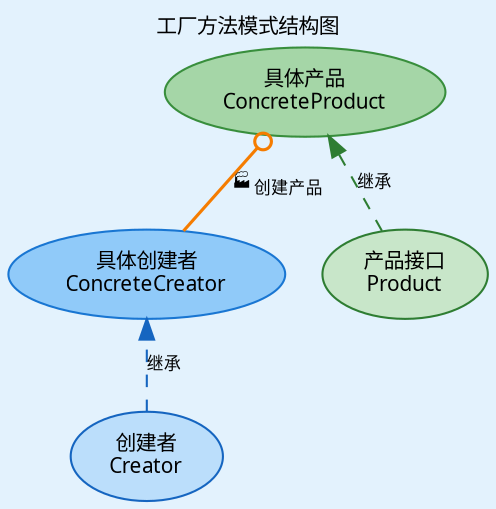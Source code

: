 digraph FactoryMethodPattern {
    graph [fontname="Microsoft YaHei", fontsize=10, bgcolor="#e3f2fd"];
    node [fontname="Microsoft YaHei", fontsize=10, style="filled,rounded"];
    edge [fontname="Microsoft YaHei", fontsize=8];

    rankdir=BT;
    bgcolor="#e3f2fd";

    Creator [label="创建者\nCreator", fillcolor="#bbdefb", color="#1565c0"];
    ConcreteCreator [label="具体创建者\nConcreteCreator", fillcolor="#90caf9", color="#1976d2"];

    Product [label="产品接口\nProduct", fillcolor="#c8e6c9", color="#2e7d32"];
    ConcreteProduct [label="具体产品\nConcreteProduct", fillcolor="#a5d6a7", color="#388e3c"];

    Creator -> ConcreteCreator [label="继承", color="#1565c0", style="dashed"];
    Product -> ConcreteProduct [label="继承", color="#2e7d32", style="dashed"];

    ConcreteCreator -> ConcreteProduct [label="🏭 创建产品", color="#f57c00", style="bold", penwidth=1.5, arrowhead=odot];

    labelloc="t";
    label="工厂方法模式结构图";
}




